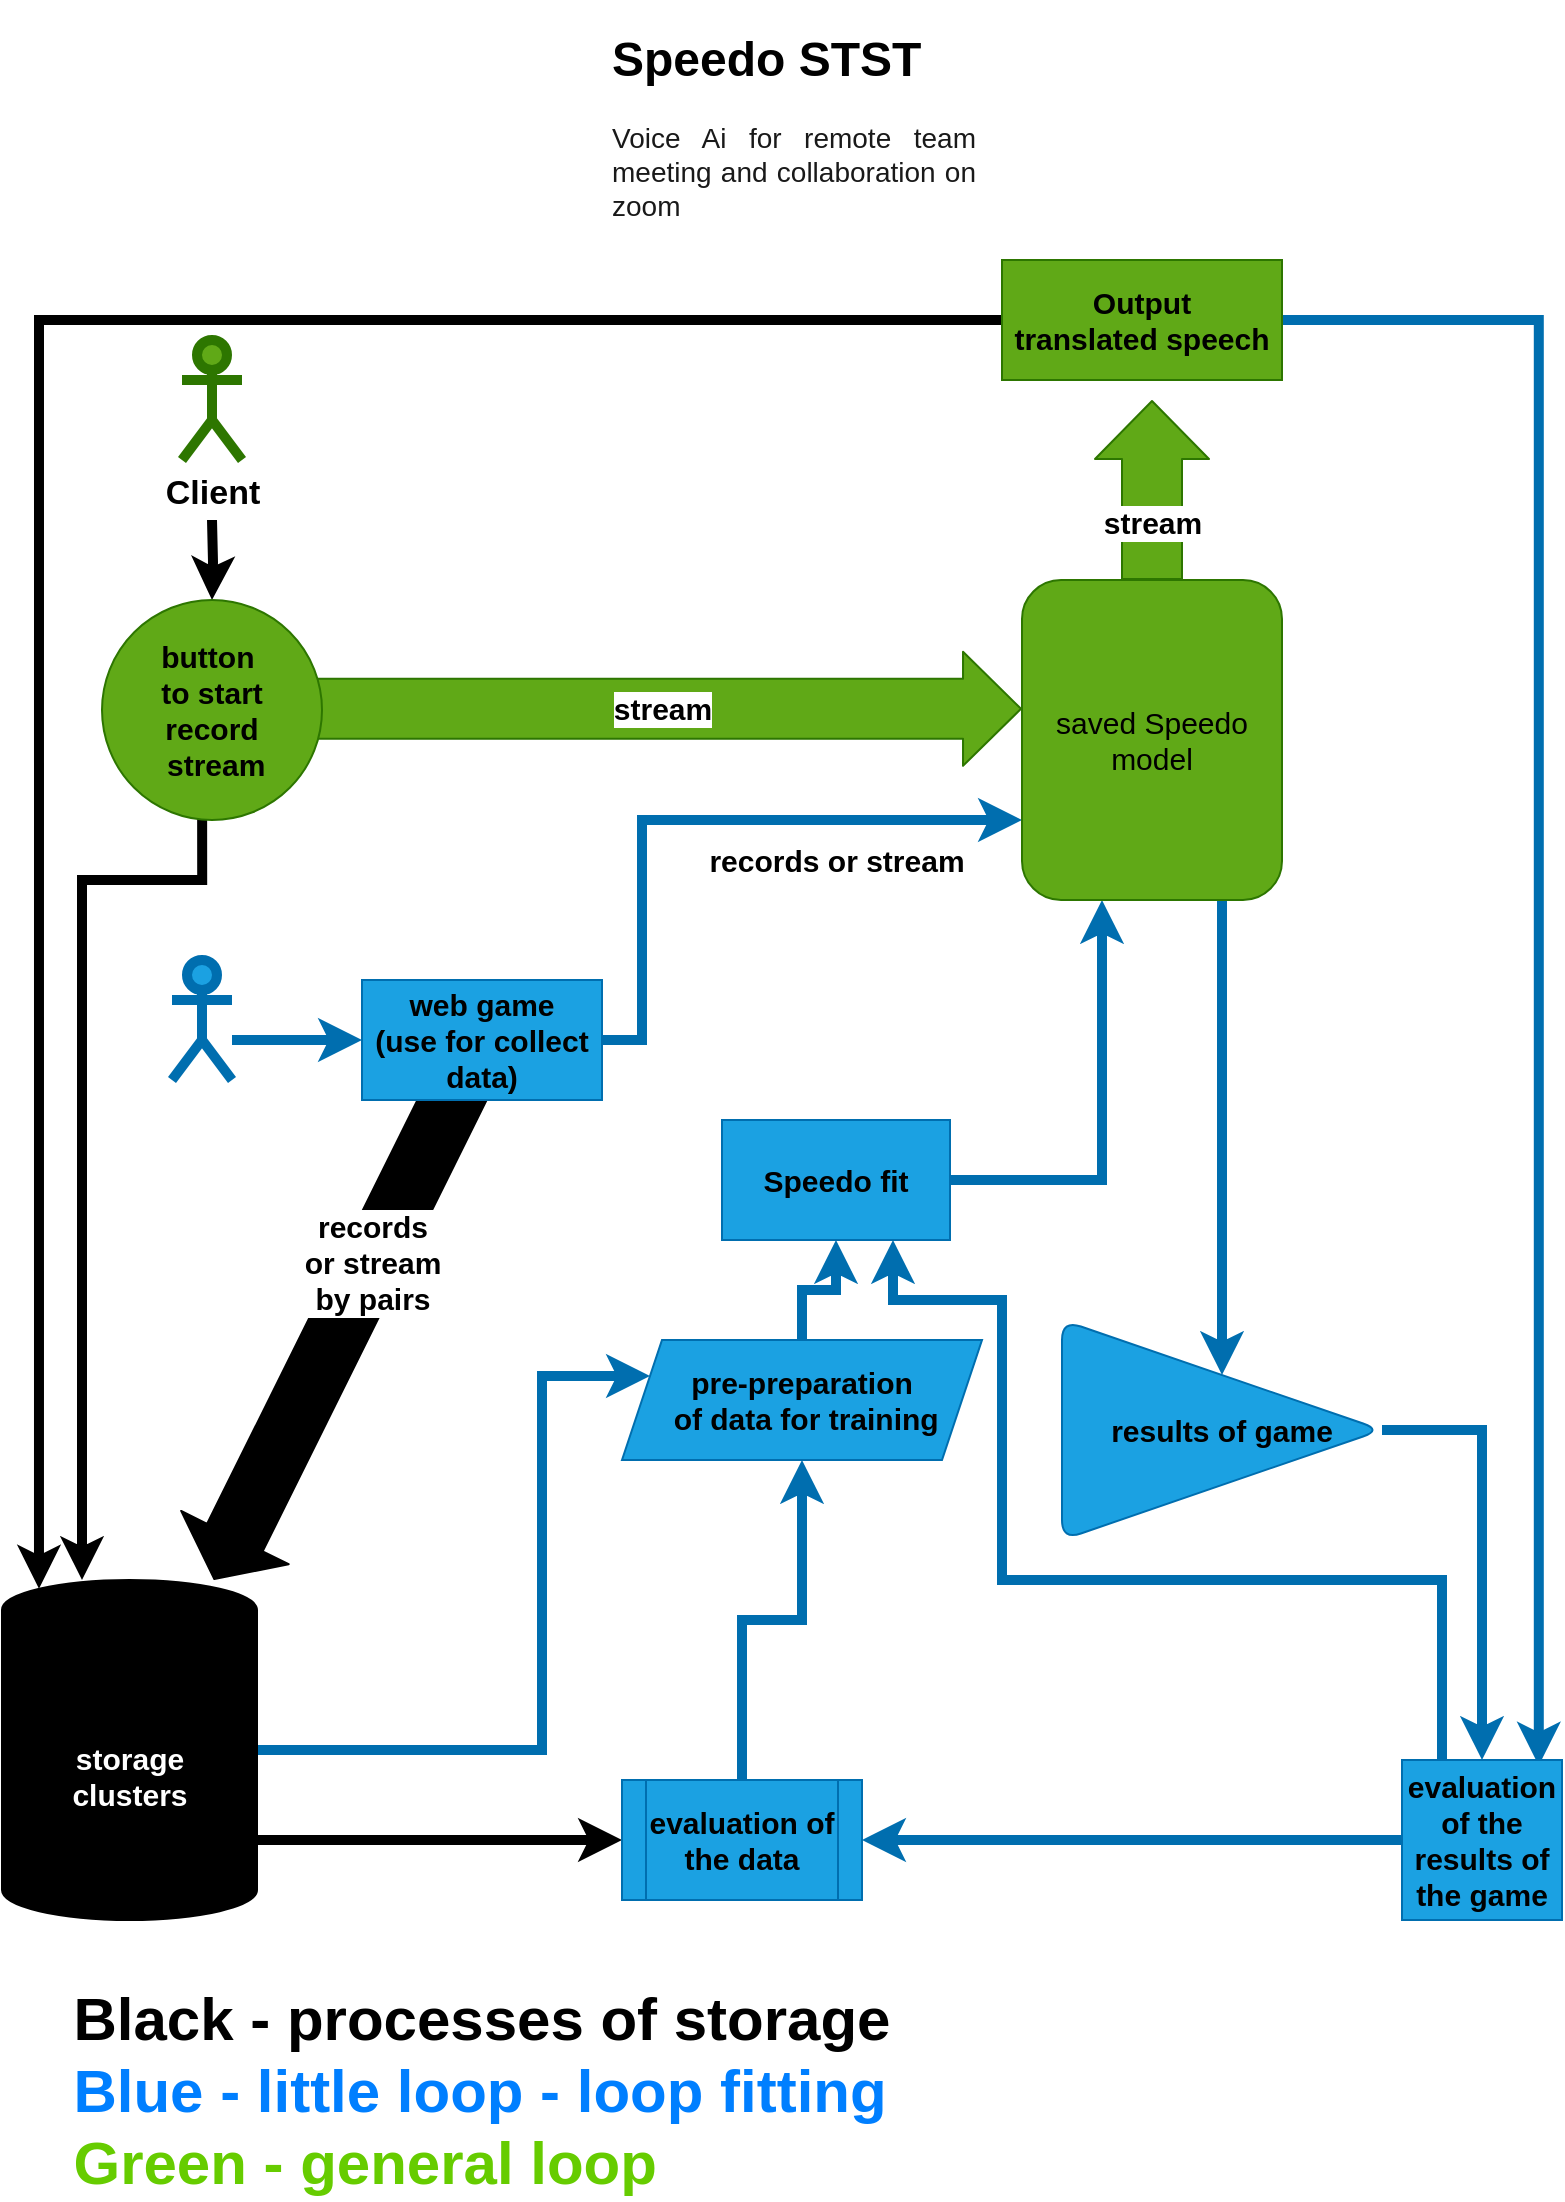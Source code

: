<mxfile version="14.5.10" type="github">
  <diagram id="yFWkw1LN1g4Q2YWs3e7p" name="Speedo STST">
    <mxGraphModel dx="868" dy="450" grid="1" gridSize="10" guides="1" tooltips="1" connect="1" arrows="1" fold="1" page="1" pageScale="1" pageWidth="827" pageHeight="1169" math="0" shadow="0">
      <root>
        <mxCell id="0" />
        <mxCell id="1" parent="0" />
        <mxCell id="fwSFxsO6UGKjWi7Awonu-16" value="" style="edgeStyle=orthogonalEdgeStyle;rounded=0;orthogonalLoop=1;jettySize=auto;html=1;fillColor=#1ba1e2;strokeColor=#006EAF;strokeWidth=5;" edge="1" parent="1" source="fwSFxsO6UGKjWi7Awonu-1" target="fwSFxsO6UGKjWi7Awonu-15">
          <mxGeometry relative="1" as="geometry">
            <Array as="points">
              <mxPoint x="570" y="620" />
            </Array>
          </mxGeometry>
        </mxCell>
        <mxCell id="fwSFxsO6UGKjWi7Awonu-1" value="&lt;font style=&quot;font-size: 15px&quot; color=&quot;#000000&quot;&gt;&lt;b&gt;Speedo fit&lt;/b&gt;&lt;/font&gt;" style="rounded=0;whiteSpace=wrap;html=1;fillColor=#1ba1e2;strokeColor=#006EAF;fontColor=#ffffff;" vertex="1" parent="1">
          <mxGeometry x="380" y="590" width="114" height="60" as="geometry" />
        </mxCell>
        <mxCell id="fwSFxsO6UGKjWi7Awonu-96" value="" style="edgeStyle=orthogonalEdgeStyle;rounded=0;orthogonalLoop=1;jettySize=auto;html=1;fillColor=#a20025;strokeWidth=5;" edge="1" parent="1" target="fwSFxsO6UGKjWi7Awonu-7">
          <mxGeometry relative="1" as="geometry">
            <mxPoint x="120.059" y="430" as="sourcePoint" />
            <Array as="points">
              <mxPoint x="120" y="470" />
              <mxPoint x="60" y="470" />
            </Array>
          </mxGeometry>
        </mxCell>
        <mxCell id="fwSFxsO6UGKjWi7Awonu-4" value="&lt;font size=&quot;1&quot;&gt;&lt;span style=&quot;background-color: rgb(255 , 255 , 255)&quot;&gt;&lt;b style=&quot;font-size: 15px&quot;&gt;stream&lt;/b&gt;&lt;/span&gt;&lt;/font&gt;" style="shape=flexArrow;endArrow=classic;html=1;endWidth=26;endSize=9.33;width=30;fillColor=#60a917;strokeColor=#2D7600;" edge="1" parent="1">
          <mxGeometry width="50" height="50" relative="1" as="geometry">
            <mxPoint x="170" y="384.41" as="sourcePoint" />
            <mxPoint x="530" y="384.41" as="targetPoint" />
          </mxGeometry>
        </mxCell>
        <mxCell id="fwSFxsO6UGKjWi7Awonu-114" style="edgeStyle=orthogonalEdgeStyle;rounded=0;orthogonalLoop=1;jettySize=auto;html=1;entryX=0;entryY=0.75;entryDx=0;entryDy=0;strokeWidth=5;fillColor=#1ba1e2;strokeColor=#006EAF;" edge="1" parent="1" source="fwSFxsO6UGKjWi7Awonu-5" target="fwSFxsO6UGKjWi7Awonu-15">
          <mxGeometry relative="1" as="geometry">
            <Array as="points">
              <mxPoint x="340" y="550" />
              <mxPoint x="340" y="440" />
            </Array>
          </mxGeometry>
        </mxCell>
        <mxCell id="fwSFxsO6UGKjWi7Awonu-6" value="&lt;font style=&quot;font-size: 15px&quot;&gt;&lt;b&gt;records &lt;br&gt;or stream&lt;br&gt;by pairs&lt;/b&gt;&lt;/font&gt;" style="shape=flexArrow;endArrow=classic;html=1;endWidth=28;endSize=7.39;width=31;fillColor=#000000;" edge="1" parent="1" target="fwSFxsO6UGKjWi7Awonu-7">
          <mxGeometry x="-0.273" width="50" height="50" relative="1" as="geometry">
            <mxPoint x="250" y="570" as="sourcePoint" />
            <mxPoint x="120" y="550" as="targetPoint" />
            <mxPoint as="offset" />
          </mxGeometry>
        </mxCell>
        <mxCell id="fwSFxsO6UGKjWi7Awonu-10" style="edgeStyle=orthogonalEdgeStyle;rounded=0;orthogonalLoop=1;jettySize=auto;html=1;fillColor=#1ba1e2;strokeColor=#006EAF;strokeWidth=5;" edge="1" parent="1" source="fwSFxsO6UGKjWi7Awonu-7" target="fwSFxsO6UGKjWi7Awonu-9">
          <mxGeometry relative="1" as="geometry">
            <mxPoint x="350" y="718" as="targetPoint" />
            <Array as="points">
              <mxPoint x="290" y="905" />
              <mxPoint x="290" y="718" />
            </Array>
          </mxGeometry>
        </mxCell>
        <mxCell id="fwSFxsO6UGKjWi7Awonu-105" style="edgeStyle=orthogonalEdgeStyle;rounded=0;orthogonalLoop=1;jettySize=auto;html=1;fillColor=#a20025;strokeWidth=5;entryX=0;entryY=0.5;entryDx=0;entryDy=0;" edge="1" parent="1" source="fwSFxsO6UGKjWi7Awonu-7" target="fwSFxsO6UGKjWi7Awonu-104">
          <mxGeometry relative="1" as="geometry">
            <mxPoint x="300" y="950" as="targetPoint" />
            <Array as="points">
              <mxPoint x="300" y="950" />
              <mxPoint x="300" y="950" />
            </Array>
          </mxGeometry>
        </mxCell>
        <mxCell id="fwSFxsO6UGKjWi7Awonu-7" value="&lt;b style=&quot;font-size: 15px&quot;&gt;storage&lt;br&gt;clusters&lt;/b&gt;" style="shape=cylinder3;whiteSpace=wrap;html=1;boundedLbl=1;backgroundOutline=1;size=15;fontColor=#ffffff;fillColor=#000000;" vertex="1" parent="1">
          <mxGeometry x="20" y="820" width="127.5" height="170" as="geometry" />
        </mxCell>
        <mxCell id="fwSFxsO6UGKjWi7Awonu-11" style="edgeStyle=orthogonalEdgeStyle;rounded=0;orthogonalLoop=1;jettySize=auto;html=1;entryX=0.5;entryY=1;entryDx=0;entryDy=0;fillColor=#1ba1e2;strokeColor=#006EAF;strokeWidth=5;" edge="1" parent="1" source="fwSFxsO6UGKjWi7Awonu-9" target="fwSFxsO6UGKjWi7Awonu-1">
          <mxGeometry relative="1" as="geometry" />
        </mxCell>
        <mxCell id="fwSFxsO6UGKjWi7Awonu-9" value="&lt;b style=&quot;font-size: 15px&quot;&gt;&lt;font color=&quot;#000000&quot;&gt;pre-preparation&lt;br&gt;&amp;nbsp;of data for training&lt;/font&gt;&lt;/b&gt;" style="shape=parallelogram;perimeter=parallelogramPerimeter;whiteSpace=wrap;html=1;fixedSize=1;fillColor=#1ba1e2;strokeColor=#006EAF;fontColor=#ffffff;" vertex="1" parent="1">
          <mxGeometry x="330" y="700" width="180" height="60" as="geometry" />
        </mxCell>
        <mxCell id="fwSFxsO6UGKjWi7Awonu-20" value="" style="edgeStyle=orthogonalEdgeStyle;rounded=0;orthogonalLoop=1;jettySize=auto;html=1;fillColor=#1ba1e2;strokeColor=#006EAF;strokeWidth=5;" edge="1" parent="1" source="fwSFxsO6UGKjWi7Awonu-15" target="fwSFxsO6UGKjWi7Awonu-19">
          <mxGeometry relative="1" as="geometry">
            <Array as="points">
              <mxPoint x="630" y="590" />
              <mxPoint x="630" y="590" />
            </Array>
          </mxGeometry>
        </mxCell>
        <mxCell id="fwSFxsO6UGKjWi7Awonu-15" value="&lt;font style=&quot;font-size: 15px&quot; color=&quot;#000000&quot;&gt;saved Speedo model&lt;/font&gt;" style="rounded=1;whiteSpace=wrap;html=1;fillColor=#60a917;strokeColor=#2D7600;fontColor=#ffffff;" vertex="1" parent="1">
          <mxGeometry x="530" y="320" width="130" height="160" as="geometry" />
        </mxCell>
        <mxCell id="fwSFxsO6UGKjWi7Awonu-102" value="" style="edgeStyle=orthogonalEdgeStyle;rounded=0;orthogonalLoop=1;jettySize=auto;html=1;fillColor=#1ba1e2;strokeColor=#006EAF;strokeWidth=5;" edge="1" parent="1" source="fwSFxsO6UGKjWi7Awonu-19" target="fwSFxsO6UGKjWi7Awonu-101">
          <mxGeometry relative="1" as="geometry" />
        </mxCell>
        <mxCell id="fwSFxsO6UGKjWi7Awonu-19" value="&lt;b&gt;&lt;font style=&quot;font-size: 15px&quot; color=&quot;#000000&quot;&gt;results of game&lt;/font&gt;&lt;/b&gt;" style="triangle;whiteSpace=wrap;html=1;rounded=1;fillColor=#1ba1e2;strokeColor=#006EAF;fontColor=#ffffff;" vertex="1" parent="1">
          <mxGeometry x="550" y="690" width="160" height="110" as="geometry" />
        </mxCell>
        <mxCell id="fwSFxsO6UGKjWi7Awonu-21" value="&lt;font style=&quot;font-size: 15px&quot;&gt;&lt;b&gt;stream&lt;/b&gt;&lt;/font&gt;" style="shape=flexArrow;endArrow=classic;html=1;exitX=0.5;exitY=0;exitDx=0;exitDy=0;endWidth=26;endSize=9.33;width=30;fillColor=#60a917;strokeColor=#2D7600;" edge="1" parent="1" source="fwSFxsO6UGKjWi7Awonu-15">
          <mxGeometry x="-0.333" width="50" height="50" relative="1" as="geometry">
            <mxPoint x="680" y="270" as="sourcePoint" />
            <mxPoint x="595" y="230" as="targetPoint" />
            <mxPoint y="1" as="offset" />
          </mxGeometry>
        </mxCell>
        <mxCell id="fwSFxsO6UGKjWi7Awonu-111" style="edgeStyle=orthogonalEdgeStyle;rounded=0;orthogonalLoop=1;jettySize=auto;html=1;entryX=0.855;entryY=0.035;entryDx=0;entryDy=0;entryPerimeter=0;fillColor=#1ba1e2;strokeColor=#006EAF;strokeWidth=5;" edge="1" parent="1" source="fwSFxsO6UGKjWi7Awonu-22" target="fwSFxsO6UGKjWi7Awonu-101">
          <mxGeometry relative="1" as="geometry" />
        </mxCell>
        <mxCell id="fwSFxsO6UGKjWi7Awonu-112" style="edgeStyle=orthogonalEdgeStyle;rounded=0;orthogonalLoop=1;jettySize=auto;html=1;fillColor=#a20025;strokeWidth=5;entryX=0.145;entryY=0;entryDx=0;entryDy=4.35;entryPerimeter=0;" edge="1" parent="1" source="fwSFxsO6UGKjWi7Awonu-22" target="fwSFxsO6UGKjWi7Awonu-7">
          <mxGeometry relative="1" as="geometry">
            <mxPoint x="260" y="520" as="targetPoint" />
            <Array as="points">
              <mxPoint x="38" y="190" />
            </Array>
          </mxGeometry>
        </mxCell>
        <mxCell id="fwSFxsO6UGKjWi7Awonu-22" value="&lt;font style=&quot;font-size: 15px&quot; color=&quot;#000000&quot;&gt;&lt;b&gt;Output &lt;br&gt;translated speech&lt;/b&gt;&lt;/font&gt;" style="rounded=0;whiteSpace=wrap;html=1;fillColor=#60a917;strokeColor=#2D7600;fontColor=#ffffff;" vertex="1" parent="1">
          <mxGeometry x="520" y="160" width="140" height="60" as="geometry" />
        </mxCell>
        <mxCell id="fwSFxsO6UGKjWi7Awonu-26" value="" style="edgeStyle=orthogonalEdgeStyle;rounded=0;orthogonalLoop=1;jettySize=auto;html=1;fillColor=#1ba1e2;strokeColor=#006EAF;strokeWidth=5;" edge="1" parent="1" source="fwSFxsO6UGKjWi7Awonu-25" target="fwSFxsO6UGKjWi7Awonu-5">
          <mxGeometry relative="1" as="geometry">
            <Array as="points">
              <mxPoint x="170" y="550" />
              <mxPoint x="170" y="550" />
            </Array>
          </mxGeometry>
        </mxCell>
        <mxCell id="fwSFxsO6UGKjWi7Awonu-25" value="&lt;b&gt;&lt;font style=&quot;font-size: 15px&quot;&gt;Client&lt;/font&gt;&lt;/b&gt;" style="shape=umlActor;verticalLabelPosition=bottom;verticalAlign=top;html=1;outlineConnect=0;fillColor=#1ba1e2;strokeColor=#006EAF;strokeWidth=5;fontColor=#ffffff;" vertex="1" parent="1">
          <mxGeometry x="105" y="510" width="30" height="60" as="geometry" />
        </mxCell>
        <mxCell id="fwSFxsO6UGKjWi7Awonu-121" value="" style="edgeStyle=orthogonalEdgeStyle;rounded=0;orthogonalLoop=1;jettySize=auto;html=1;strokeWidth=5;" edge="1" parent="1" target="fwSFxsO6UGKjWi7Awonu-116">
          <mxGeometry relative="1" as="geometry">
            <mxPoint x="125" y="290" as="sourcePoint" />
          </mxGeometry>
        </mxCell>
        <mxCell id="fwSFxsO6UGKjWi7Awonu-27" value="&lt;b&gt;&lt;font style=&quot;font-size: 17px&quot; color=&quot;#000000&quot;&gt;Client&lt;/font&gt;&lt;/b&gt;" style="shape=umlActor;verticalLabelPosition=bottom;verticalAlign=top;html=1;outlineConnect=0;fillColor=#60a917;strokeColor=#2D7600;fontColor=#ffffff;strokeWidth=5;" vertex="1" parent="1">
          <mxGeometry x="110" y="200" width="30" height="60" as="geometry" />
        </mxCell>
        <mxCell id="fwSFxsO6UGKjWi7Awonu-103" style="edgeStyle=orthogonalEdgeStyle;rounded=0;orthogonalLoop=1;jettySize=auto;html=1;fillColor=#1ba1e2;strokeColor=#006EAF;strokeWidth=5;" edge="1" parent="1" source="fwSFxsO6UGKjWi7Awonu-101" target="fwSFxsO6UGKjWi7Awonu-104">
          <mxGeometry relative="1" as="geometry">
            <mxPoint x="420" y="740" as="targetPoint" />
          </mxGeometry>
        </mxCell>
        <mxCell id="fwSFxsO6UGKjWi7Awonu-107" style="edgeStyle=orthogonalEdgeStyle;rounded=0;orthogonalLoop=1;jettySize=auto;html=1;entryX=0.75;entryY=1;entryDx=0;entryDy=0;fillColor=#1ba1e2;strokeColor=#006EAF;strokeWidth=5;" edge="1" parent="1" source="fwSFxsO6UGKjWi7Awonu-101" target="fwSFxsO6UGKjWi7Awonu-1">
          <mxGeometry relative="1" as="geometry">
            <Array as="points">
              <mxPoint x="740" y="820" />
              <mxPoint x="520" y="820" />
              <mxPoint x="520" y="680" />
              <mxPoint x="465" y="680" />
            </Array>
          </mxGeometry>
        </mxCell>
        <mxCell id="fwSFxsO6UGKjWi7Awonu-101" value="&lt;b&gt;&lt;font style=&quot;font-size: 15px&quot; color=&quot;#000000&quot;&gt;evaluation of the results of the game&lt;/font&gt;&lt;/b&gt;" style="whiteSpace=wrap;html=1;aspect=fixed;fillColor=#1ba1e2;strokeColor=#006EAF;fontColor=#ffffff;" vertex="1" parent="1">
          <mxGeometry x="720" y="910" width="80" height="80" as="geometry" />
        </mxCell>
        <mxCell id="fwSFxsO6UGKjWi7Awonu-106" style="edgeStyle=orthogonalEdgeStyle;rounded=0;orthogonalLoop=1;jettySize=auto;html=1;entryX=0.5;entryY=1;entryDx=0;entryDy=0;fillColor=#1ba1e2;strokeColor=#006EAF;strokeWidth=5;" edge="1" parent="1" source="fwSFxsO6UGKjWi7Awonu-104" target="fwSFxsO6UGKjWi7Awonu-9">
          <mxGeometry relative="1" as="geometry" />
        </mxCell>
        <mxCell id="fwSFxsO6UGKjWi7Awonu-104" value="&lt;b&gt;&lt;font style=&quot;font-size: 15px&quot; color=&quot;#000000&quot;&gt;evaluation of the data&lt;/font&gt;&lt;/b&gt;" style="shape=process;whiteSpace=wrap;html=1;backgroundOutline=1;fillColor=#1ba1e2;strokeColor=#006EAF;fontColor=#ffffff;" vertex="1" parent="1">
          <mxGeometry x="330" y="920" width="120" height="60" as="geometry" />
        </mxCell>
        <mxCell id="fwSFxsO6UGKjWi7Awonu-18" value="&lt;font style=&quot;font-size: 15px&quot;&gt;&lt;b&gt;records or stream&lt;/b&gt;&lt;/font&gt;" style="text;html=1;strokeColor=none;fillColor=none;align=center;verticalAlign=middle;whiteSpace=wrap;rounded=0;" vertex="1" parent="1">
          <mxGeometry x="358.62" y="450" width="156.75" height="20" as="geometry" />
        </mxCell>
        <mxCell id="fwSFxsO6UGKjWi7Awonu-116" value="&lt;font style=&quot;font-size: 15px&quot; color=&quot;#000000&quot;&gt;&lt;b&gt;button&amp;nbsp;&lt;br&gt;to start &lt;br&gt;record&lt;br&gt;&amp;nbsp;stream&lt;/b&gt;&lt;/font&gt;" style="ellipse;whiteSpace=wrap;html=1;aspect=fixed;fillColor=#60a917;strokeColor=#2D7600;fontColor=#ffffff;" vertex="1" parent="1">
          <mxGeometry x="70" y="330" width="110" height="110" as="geometry" />
        </mxCell>
        <mxCell id="fwSFxsO6UGKjWi7Awonu-5" value="&lt;font style=&quot;font-size: 15px&quot; color=&quot;#000000&quot;&gt;&lt;b&gt;web game &lt;br&gt;(use for collect data)&lt;/b&gt;&lt;/font&gt;" style="rounded=0;whiteSpace=wrap;html=1;fillColor=#1ba1e2;strokeColor=#006EAF;fontColor=#ffffff;" vertex="1" parent="1">
          <mxGeometry x="200" y="520" width="120" height="60" as="geometry" />
        </mxCell>
        <mxCell id="fwSFxsO6UGKjWi7Awonu-130" value="&lt;div style=&quot;text-align: justify&quot;&gt;&lt;b style=&quot;font-size: 30px&quot;&gt;Black - processes of storage&lt;/b&gt;&lt;/div&gt;&lt;font style=&quot;font-size: 30px&quot;&gt;&lt;div style=&quot;text-align: justify&quot;&gt;&lt;b&gt;&lt;font color=&quot;#007fff&quot;&gt;Blue - little loop - loop fitting&lt;/font&gt;&lt;/b&gt;&lt;/div&gt;&lt;b&gt;&lt;div style=&quot;text-align: justify&quot;&gt;&lt;b&gt;&lt;font color=&quot;#66cc00&quot;&gt;Green - general loop&amp;nbsp;&lt;/font&gt;&lt;/b&gt;&lt;/div&gt;&lt;/b&gt;&lt;/font&gt;" style="text;html=1;strokeColor=none;fillColor=none;align=center;verticalAlign=middle;whiteSpace=wrap;rounded=0;" vertex="1" parent="1">
          <mxGeometry x="40" y="1020" width="440" height="110" as="geometry" />
        </mxCell>
        <mxCell id="fwSFxsO6UGKjWi7Awonu-131" value="&lt;h1 style=&quot;text-align: justify&quot;&gt;Speedo STST&lt;/h1&gt;&lt;p style=&quot;text-align: justify&quot;&gt;&lt;span style=&quot;color: rgba(0 , 0 , 0 , 0.9) ; font-family: , , &amp;#34;blinkmacsystemfont&amp;#34; , &amp;#34;segoe ui&amp;#34; , &amp;#34;roboto&amp;#34; , &amp;#34;helvetica neue&amp;#34; , &amp;#34;fira sans&amp;#34; , &amp;#34;ubuntu&amp;#34; , &amp;#34;oxygen&amp;#34; , &amp;#34;oxygen sans&amp;#34; , &amp;#34;cantarell&amp;#34; , &amp;#34;droid sans&amp;#34; , &amp;#34;apple color emoji&amp;#34; , &amp;#34;segoe ui emoji&amp;#34; , &amp;#34;segoe ui symbol&amp;#34; , &amp;#34;lucida grande&amp;#34; , &amp;#34;helvetica&amp;#34; , &amp;#34;arial&amp;#34; , sans-serif ; font-size: 14px ; background-color: rgb(255 , 255 , 255)&quot;&gt;Voice Ai for remote team meeting and collaboration on zoom&lt;/span&gt;&lt;br&gt;&lt;/p&gt;" style="text;html=1;strokeColor=none;fillColor=none;spacing=5;spacingTop=-20;whiteSpace=wrap;overflow=hidden;rounded=0;" vertex="1" parent="1">
          <mxGeometry x="320" y="40" width="190" height="120" as="geometry" />
        </mxCell>
      </root>
    </mxGraphModel>
  </diagram>
</mxfile>
